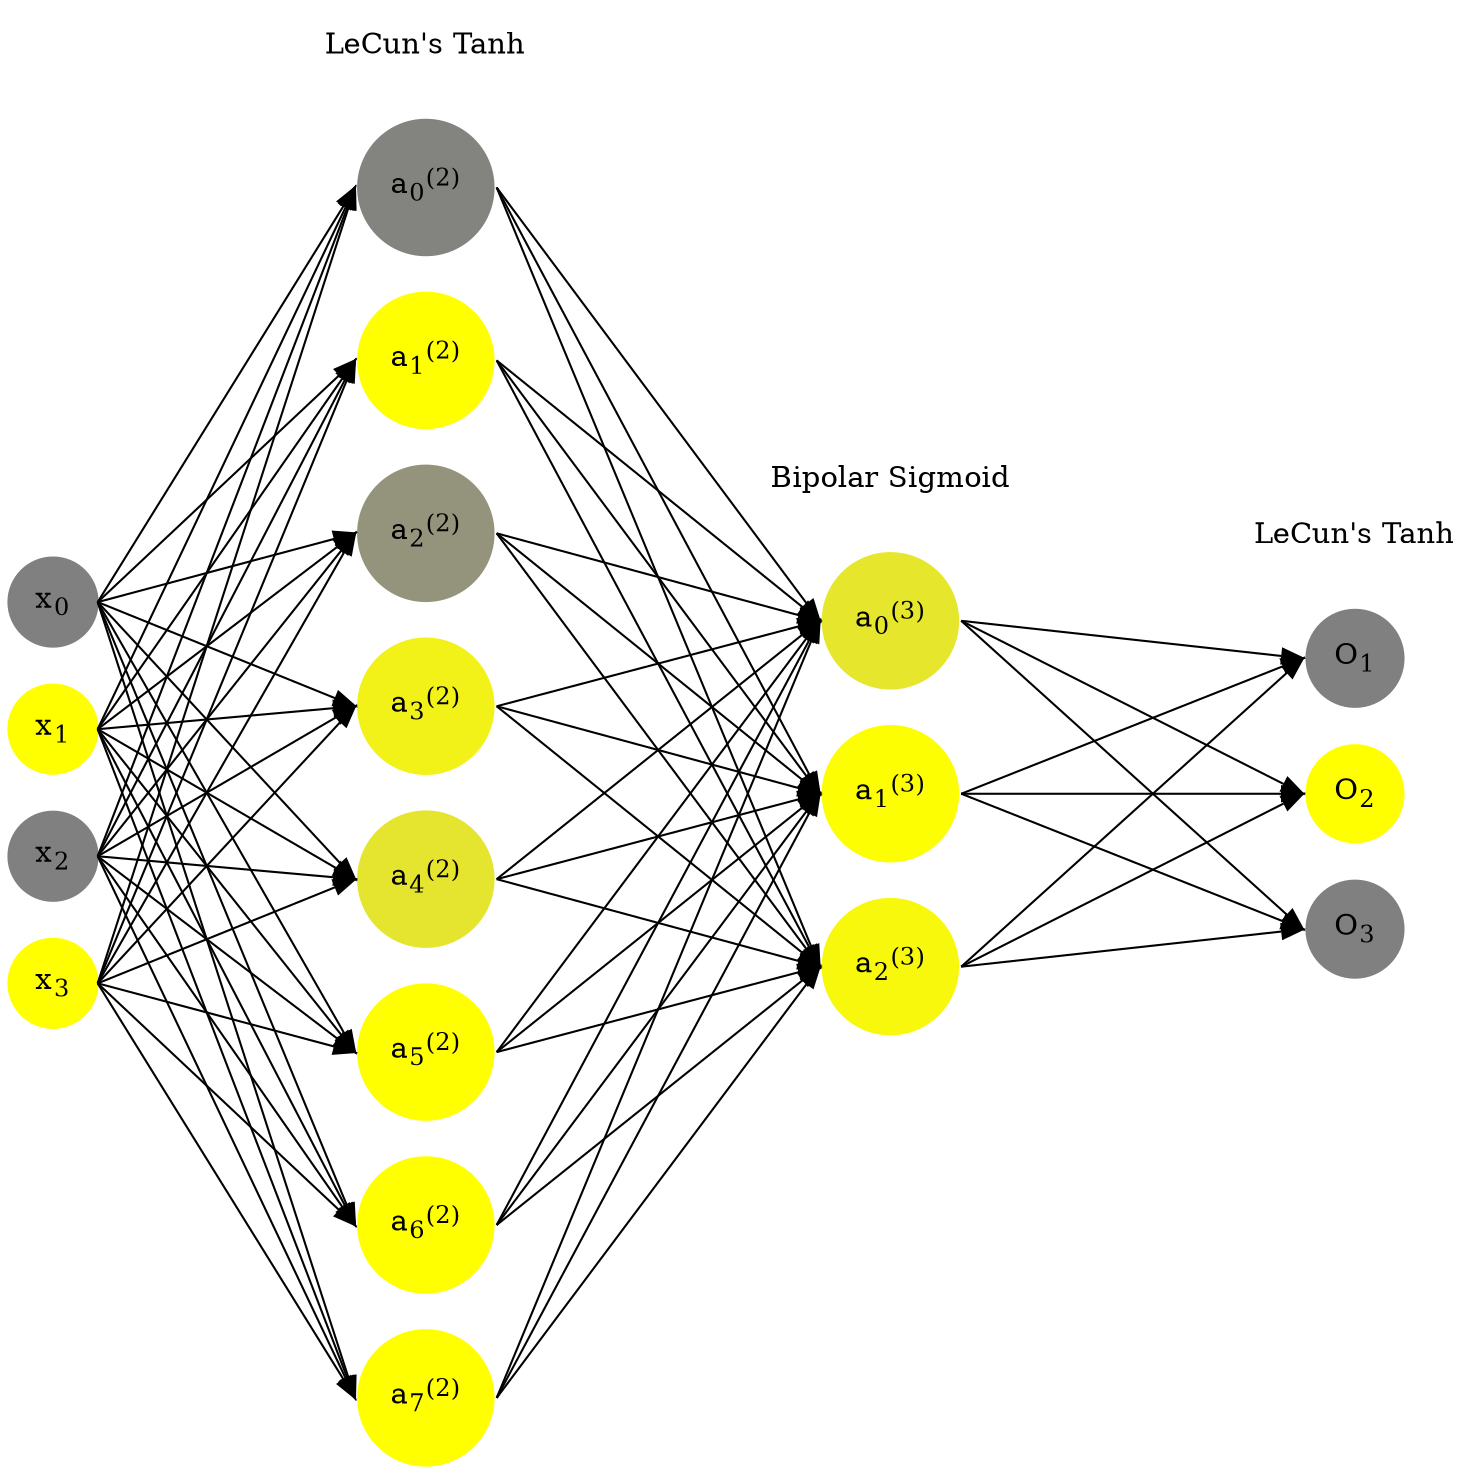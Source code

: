 digraph G {
	rankdir = LR;
	splines=false;
	edge[style=invis];
	ranksep= 1.4;
	{
	node [shape=circle, color="0.1667, 0.0, 0.5", style=filled, fillcolor="0.1667, 0.0, 0.5"];
	x0 [label=<x<sub>0</sub>>];
	}
	{
	node [shape=circle, color="0.1667, 1.0, 1.0", style=filled, fillcolor="0.1667, 1.0, 1.0"];
	x1 [label=<x<sub>1</sub>>];
	}
	{
	node [shape=circle, color="0.1667, 0.0, 0.5", style=filled, fillcolor="0.1667, 0.0, 0.5"];
	x2 [label=<x<sub>2</sub>>];
	}
	{
	node [shape=circle, color="0.1667, 1.0, 1.0", style=filled, fillcolor="0.1667, 1.0, 1.0"];
	x3 [label=<x<sub>3</sub>>];
	}
	{
	node [shape=circle, color="0.1667, 0.024303, 0.512152", style=filled, fillcolor="0.1667, 0.024303, 0.512152"];
	a02 [label=<a<sub>0</sub><sup>(2)</sup>>];
	}
	{
	node [shape=circle, color="0.1667, 1.194052, 1.097026", style=filled, fillcolor="0.1667, 1.194052, 1.097026"];
	a12 [label=<a<sub>1</sub><sup>(2)</sup>>];
	}
	{
	node [shape=circle, color="0.1667, 0.159012, 0.579506", style=filled, fillcolor="0.1667, 0.159012, 0.579506"];
	a22 [label=<a<sub>2</sub><sup>(2)</sup>>];
	}
	{
	node [shape=circle, color="0.1667, 0.897606, 0.948803", style=filled, fillcolor="0.1667, 0.897606, 0.948803"];
	a32 [label=<a<sub>3</sub><sup>(2)</sup>>];
	}
	{
	node [shape=circle, color="0.1667, 0.793062, 0.896531", style=filled, fillcolor="0.1667, 0.793062, 0.896531"];
	a42 [label=<a<sub>4</sub><sup>(2)</sup>>];
	}
	{
	node [shape=circle, color="0.1667, 1.035085, 1.017542", style=filled, fillcolor="0.1667, 1.035085, 1.017542"];
	a52 [label=<a<sub>5</sub><sup>(2)</sup>>];
	}
	{
	node [shape=circle, color="0.1667, 1.378751, 1.189375", style=filled, fillcolor="0.1667, 1.378751, 1.189375"];
	a62 [label=<a<sub>6</sub><sup>(2)</sup>>];
	}
	{
	node [shape=circle, color="0.1667, 1.443147, 1.221573", style=filled, fillcolor="0.1667, 1.443147, 1.221573"];
	a72 [label=<a<sub>7</sub><sup>(2)</sup>>];
	}
	{
	node [shape=circle, color="0.1667, 0.802162, 0.901081", style=filled, fillcolor="0.1667, 0.802162, 0.901081"];
	a03 [label=<a<sub>0</sub><sup>(3)</sup>>];
	}
	{
	node [shape=circle, color="0.1667, 0.989176, 0.994588", style=filled, fillcolor="0.1667, 0.989176, 0.994588"];
	a13 [label=<a<sub>1</sub><sup>(3)</sup>>];
	}
	{
	node [shape=circle, color="0.1667, 0.944481, 0.972241", style=filled, fillcolor="0.1667, 0.944481, 0.972241"];
	a23 [label=<a<sub>2</sub><sup>(3)</sup>>];
	}
	{
	node [shape=circle, color="0.1667, 0.0, 0.5", style=filled, fillcolor="0.1667, 0.0, 0.5"];
	O1 [label=<O<sub>1</sub>>];
	}
	{
	node [shape=circle, color="0.1667, 1.0, 1.0", style=filled, fillcolor="0.1667, 1.0, 1.0"];
	O2 [label=<O<sub>2</sub>>];
	}
	{
	node [shape=circle, color="0.1667, 0.0, 0.5", style=filled, fillcolor="0.1667, 0.0, 0.5"];
	O3 [label=<O<sub>3</sub>>];
	}
	{
	rank=same;
	x0->x1->x2->x3;
	}
	{
	rank=same;
	a02->a12->a22->a32->a42->a52->a62->a72;
	}
	{
	rank=same;
	a03->a13->a23;
	}
	{
	rank=same;
	O1->O2->O3;
	}
	l1 [shape=plaintext,label="LeCun's Tanh"];
	l1->a02;
	{rank=same; l1;a02};
	l2 [shape=plaintext,label="Bipolar Sigmoid"];
	l2->a03;
	{rank=same; l2;a03};
	l3 [shape=plaintext,label="LeCun's Tanh"];
	l3->O1;
	{rank=same; l3;O1};
edge[style=solid, tailport=e, headport=w];
	{x0;x1;x2;x3} -> {a02;a12;a22;a32;a42;a52;a62;a72};
	{a02;a12;a22;a32;a42;a52;a62;a72} -> {a03;a13;a23};
	{a03;a13;a23} -> {O1,O2,O3};
}